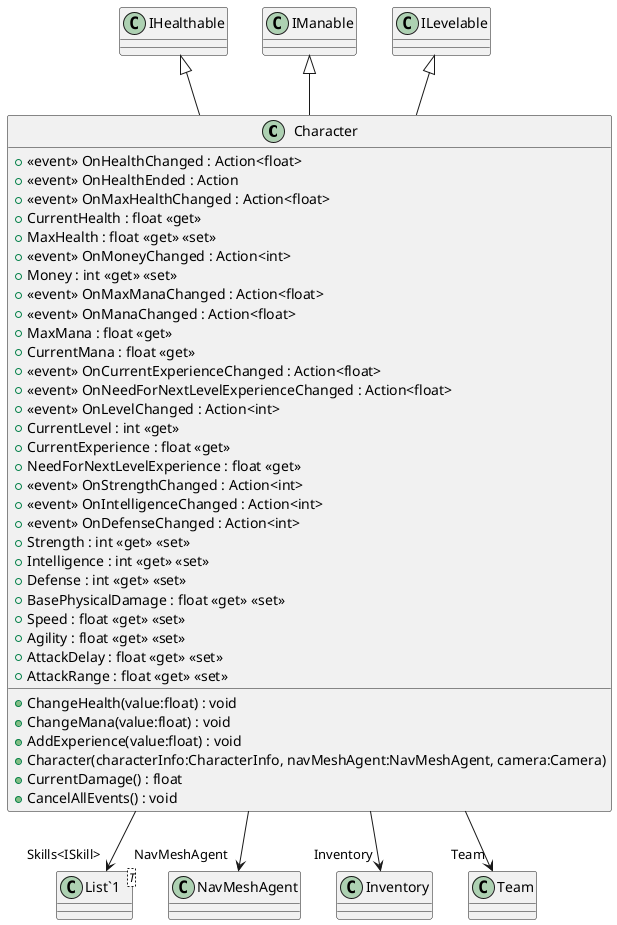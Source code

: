@startuml
class Character {
    +  <<event>> OnHealthChanged : Action<float> 
    +  <<event>> OnHealthEnded : Action 
    +  <<event>> OnMaxHealthChanged : Action<float> 
    + CurrentHealth : float <<get>>
    + MaxHealth : float <<get>> <<set>>
    + ChangeHealth(value:float) : void
    +  <<event>> OnMoneyChanged : Action<int> 
    + Money : int <<get>> <<set>>
    +  <<event>> OnMaxManaChanged : Action<float> 
    +  <<event>> OnManaChanged : Action<float> 
    + MaxMana : float <<get>>
    + CurrentMana : float <<get>>
    + ChangeMana(value:float) : void
    +  <<event>> OnCurrentExperienceChanged : Action<float> 
    +  <<event>> OnNeedForNextLevelExperienceChanged : Action<float> 
    +  <<event>> OnLevelChanged : Action<int> 
    + CurrentLevel : int <<get>>
    + CurrentExperience : float <<get>>
    + NeedForNextLevelExperience : float <<get>>
    + AddExperience(value:float) : void
    +  <<event>> OnStrengthChanged : Action<int> 
    +  <<event>> OnIntelligenceChanged : Action<int> 
    +  <<event>> OnDefenseChanged : Action<int> 
    + Strength : int <<get>> <<set>>
    + Intelligence : int <<get>> <<set>>
    + Defense : int <<get>> <<set>>
    + Character(characterInfo:CharacterInfo, navMeshAgent:NavMeshAgent, camera:Camera)
    + BasePhysicalDamage : float <<get>> <<set>>
    + Speed : float <<get>> <<set>>
    + Agility : float <<get>> <<set>>
    + AttackDelay : float <<get>> <<set>>
    + AttackRange : float <<get>> <<set>>
    + CurrentDamage() : float
    + CancelAllEvents() : void
}
class "List`1"<T> {
}
IHealthable <|-- Character
IManable <|-- Character
ILevelable <|-- Character
Character --> "NavMeshAgent" NavMeshAgent
Character --> "Inventory" Inventory
Character --> "Skills<ISkill>" "List`1"
Character --> "Team" Team
@enduml
